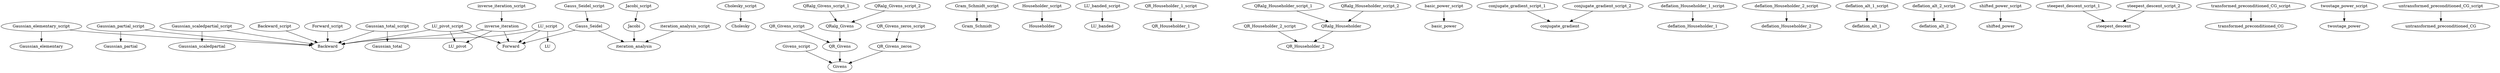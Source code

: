 /* Created by mdot for Matlab */
digraph m2html {
  Backward_script -> Backward;
  Cholesky_script -> Cholesky;
  Forward_script -> Backward;
  Gauss_Seidel -> Forward;
  Gauss_Seidel -> iteration_analysis;
  Gauss_Seidel_script -> Gauss_Seidel;
  Gaussian_elementary_script -> Backward;
  Gaussian_elementary_script -> Gaussian_elementary;
  Gaussian_partial_script -> Backward;
  Gaussian_partial_script -> Gaussian_partial;
  Gaussian_scaledpartial_script -> Backward;
  Gaussian_scaledpartial_script -> Gaussian_scaledpartial;
  Gaussian_total_script -> Backward;
  Gaussian_total_script -> Gaussian_total;
  Givens_script -> Givens;
  Gram_Schmidt_script -> Gram_Schmidt;
  Householder_script -> Householder;
  Jacobi -> iteration_analysis;
  Jacobi_script -> Jacobi;
  LU_banded_script -> LU_banded;
  LU_pivot_script -> Backward;
  LU_pivot_script -> Forward;
  LU_pivot_script -> LU_pivot;
  LU_script -> Backward;
  LU_script -> Forward;
  LU_script -> LU;
  QR_Givens -> Givens;
  QR_Givens_script -> QR_Givens;
  QR_Givens_zeros -> Givens;
  QR_Givens_zeros_script -> QR_Givens_zeros;
  QR_Householder_1_script -> QR_Householder_1;
  QR_Householder_2_script -> QR_Householder_2;
  QRalg_Givens -> QR_Givens;
  QRalg_Givens_script_1 -> QRalg_Givens;
  QRalg_Givens_script_2 -> QRalg_Givens;
  QRalg_Householder -> QR_Householder_2;
  QRalg_Householder_script_1 -> QRalg_Householder;
  QRalg_Householder_script_2 -> QRalg_Householder;
  basic_power_script -> basic_power;
  conjugate_gradient_script_1 -> conjugate_gradient;
  conjugate_gradient_script_2 -> conjugate_gradient;
  deflation_Householder_1_script -> deflation_Householder_1;
  deflation_Householder_2_script -> deflation_Householder_2;
  deflation_alt_1_script -> deflation_alt_1;
  deflation_alt_2_script -> deflation_alt_2;
  inverse_iteration -> Backward;
  inverse_iteration -> Forward;
  inverse_iteration -> LU_pivot;
  inverse_iteration_script -> inverse_iteration;
  iteration_analysis_script -> iteration_analysis;
  shifted_power_script -> shifted_power;
  steepest_descent_script_1 -> steepest_descent;
  steepest_descent_script_2 -> steepest_descent;
  transformed_preconditioned_CG_script -> transformed_preconditioned_CG;
  twostage_power_script -> twostage_power;
  untransformed_preconditioned_CG_script -> untransformed_preconditioned_CG;

  Backward [URL="Backward.html"];
  Backward_script [URL="Backward_script.html"];
  Cholesky [URL="Cholesky.html"];
  Cholesky_script [URL="Cholesky_script.html"];
  Forward [URL="Forward.html"];
  Forward_script [URL="Forward_script.html"];
  Gauss_Seidel [URL="Gauss_Seidel.html"];
  Gauss_Seidel_script [URL="Gauss_Seidel_script.html"];
  Gaussian_elementary [URL="Gaussian_elementary.html"];
  Gaussian_elementary_script [URL="Gaussian_elementary_script.html"];
  Gaussian_partial [URL="Gaussian_partial.html"];
  Gaussian_partial_script [URL="Gaussian_partial_script.html"];
  Gaussian_scaledpartial [URL="Gaussian_scaledpartial.html"];
  Gaussian_scaledpartial_script [URL="Gaussian_scaledpartial_script.html"];
  Gaussian_total [URL="Gaussian_total.html"];
  Gaussian_total_script [URL="Gaussian_total_script.html"];
  Givens [URL="Givens.html"];
  Givens_script [URL="Givens_script.html"];
  Gram_Schmidt [URL="Gram_Schmidt.html"];
  Gram_Schmidt_script [URL="Gram_Schmidt_script.html"];
  Householder [URL="Householder.html"];
  Householder_script [URL="Householder_script.html"];
  Jacobi [URL="Jacobi.html"];
  Jacobi_script [URL="Jacobi_script.html"];
  LU [URL="LU.html"];
  LU_banded [URL="LU_banded.html"];
  LU_banded_script [URL="LU_banded_script.html"];
  LU_pivot [URL="LU_pivot.html"];
  LU_pivot_script [URL="LU_pivot_script.html"];
  LU_script [URL="LU_script.html"];
  QR_Givens [URL="QR_Givens.html"];
  QR_Givens_script [URL="QR_Givens_script.html"];
  QR_Givens_zeros [URL="QR_Givens_zeros.html"];
  QR_Givens_zeros_script [URL="QR_Givens_zeros_script.html"];
  QR_Householder_1 [URL="QR_Householder_1.html"];
  QR_Householder_1_script [URL="QR_Householder_1_script.html"];
  QR_Householder_2 [URL="QR_Householder_2.html"];
  QR_Householder_2_script [URL="QR_Householder_2_script.html"];
  QRalg_Givens [URL="QRalg_Givens.html"];
  QRalg_Givens_script_1 [URL="QRalg_Givens_script_1.html"];
  QRalg_Givens_script_2 [URL="QRalg_Givens_script_2.html"];
  QRalg_Householder [URL="QRalg_Householder.html"];
  QRalg_Householder_script_1 [URL="QRalg_Householder_script_1.html"];
  QRalg_Householder_script_2 [URL="QRalg_Householder_script_2.html"];
  basic_power [URL="basic_power.html"];
  basic_power_script [URL="basic_power_script.html"];
  conjugate_gradient [URL="conjugate_gradient.html"];
  conjugate_gradient_script_1 [URL="conjugate_gradient_script_1.html"];
  conjugate_gradient_script_2 [URL="conjugate_gradient_script_2.html"];
  deflation_Householder_1 [URL="deflation_Householder_1.html"];
  deflation_Householder_1_script [URL="deflation_Householder_1_script.html"];
  deflation_Householder_2 [URL="deflation_Householder_2.html"];
  deflation_Householder_2_script [URL="deflation_Householder_2_script.html"];
  deflation_alt_1 [URL="deflation_alt_1.html"];
  deflation_alt_1_script [URL="deflation_alt_1_script.html"];
  deflation_alt_2 [URL="deflation_alt_2.html"];
  deflation_alt_2_script [URL="deflation_alt_2_script.html"];
  inverse_iteration [URL="inverse_iteration.html"];
  inverse_iteration_script [URL="inverse_iteration_script.html"];
  iteration_analysis [URL="iteration_analysis.html"];
  iteration_analysis_script [URL="iteration_analysis_script.html"];
  shifted_power [URL="shifted_power.html"];
  shifted_power_script [URL="shifted_power_script.html"];
  steepest_descent [URL="steepest_descent.html"];
  steepest_descent_script_1 [URL="steepest_descent_script_1.html"];
  steepest_descent_script_2 [URL="steepest_descent_script_2.html"];
  transformed_preconditioned_CG [URL="transformed_preconditioned_CG.html"];
  transformed_preconditioned_CG_script [URL="transformed_preconditioned_CG_script.html"];
  twostage_power [URL="twostage_power.html"];
  twostage_power_script [URL="twostage_power_script.html"];
  untransformed_preconditioned_CG [URL="untransformed_preconditioned_CG.html"];
  untransformed_preconditioned_CG_script [URL="untransformed_preconditioned_CG_script.html"];
}